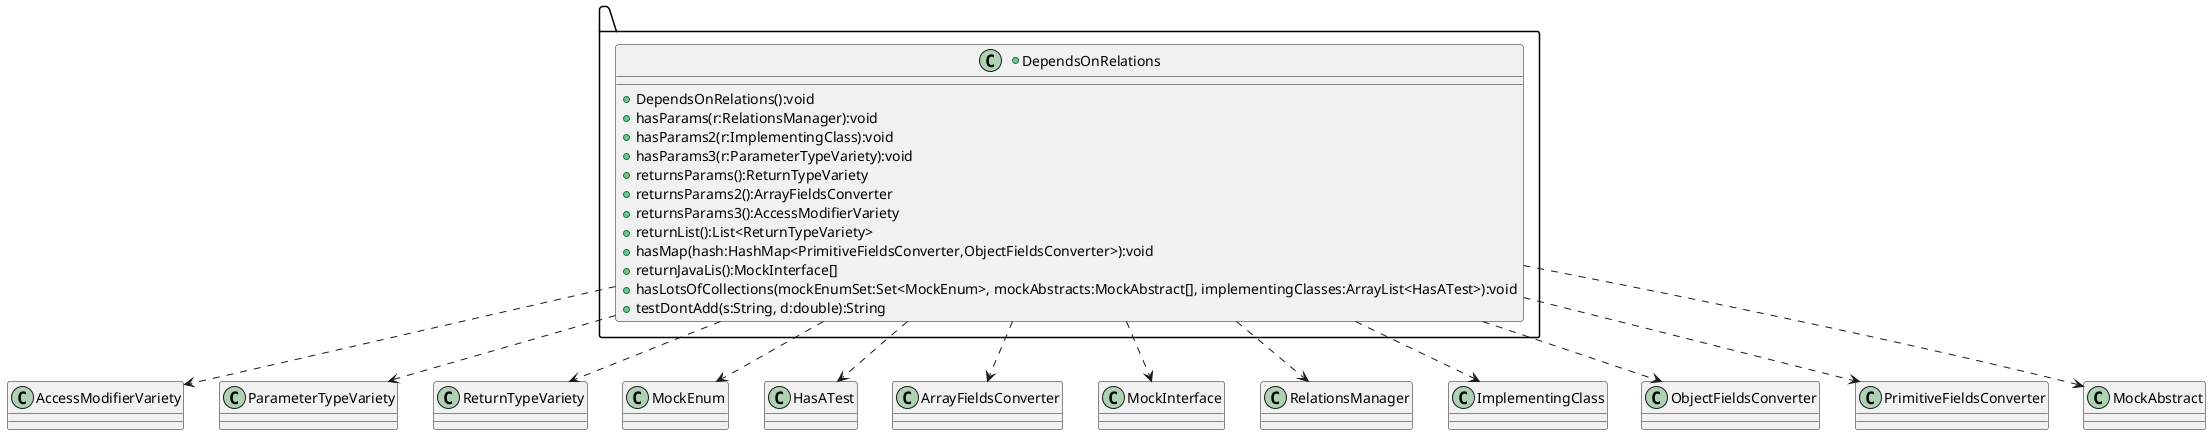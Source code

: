 @startuml
package .. {
	+class DependsOnRelations{
	+DependsOnRelations():void
	+hasParams(r:RelationsManager):void
	+hasParams2(r:ImplementingClass):void
	+hasParams3(r:ParameterTypeVariety):void
	+returnsParams():ReturnTypeVariety
	+returnsParams2():ArrayFieldsConverter
	+returnsParams3():AccessModifierVariety
	+returnList():List<ReturnTypeVariety>
	+hasMap(hash:HashMap<PrimitiveFieldsConverter,ObjectFieldsConverter>):void
	+returnJavaLis():MockInterface[]
	+hasLotsOfCollections(mockEnumSet:Set<MockEnum>, mockAbstracts:MockAbstract[], implementingClasses:ArrayList<HasATest>):void
	+testDontAdd(s:String, d:double):String
	}

}
DependsOnRelations..>AccessModifierVariety
DependsOnRelations..>ParameterTypeVariety
DependsOnRelations..>ReturnTypeVariety
DependsOnRelations..>MockEnum
DependsOnRelations..>HasATest
DependsOnRelations..>ArrayFieldsConverter
DependsOnRelations..>MockInterface
DependsOnRelations..>RelationsManager
DependsOnRelations..>ImplementingClass
DependsOnRelations..>ObjectFieldsConverter
DependsOnRelations..>PrimitiveFieldsConverter
DependsOnRelations..>MockAbstract
@enduml